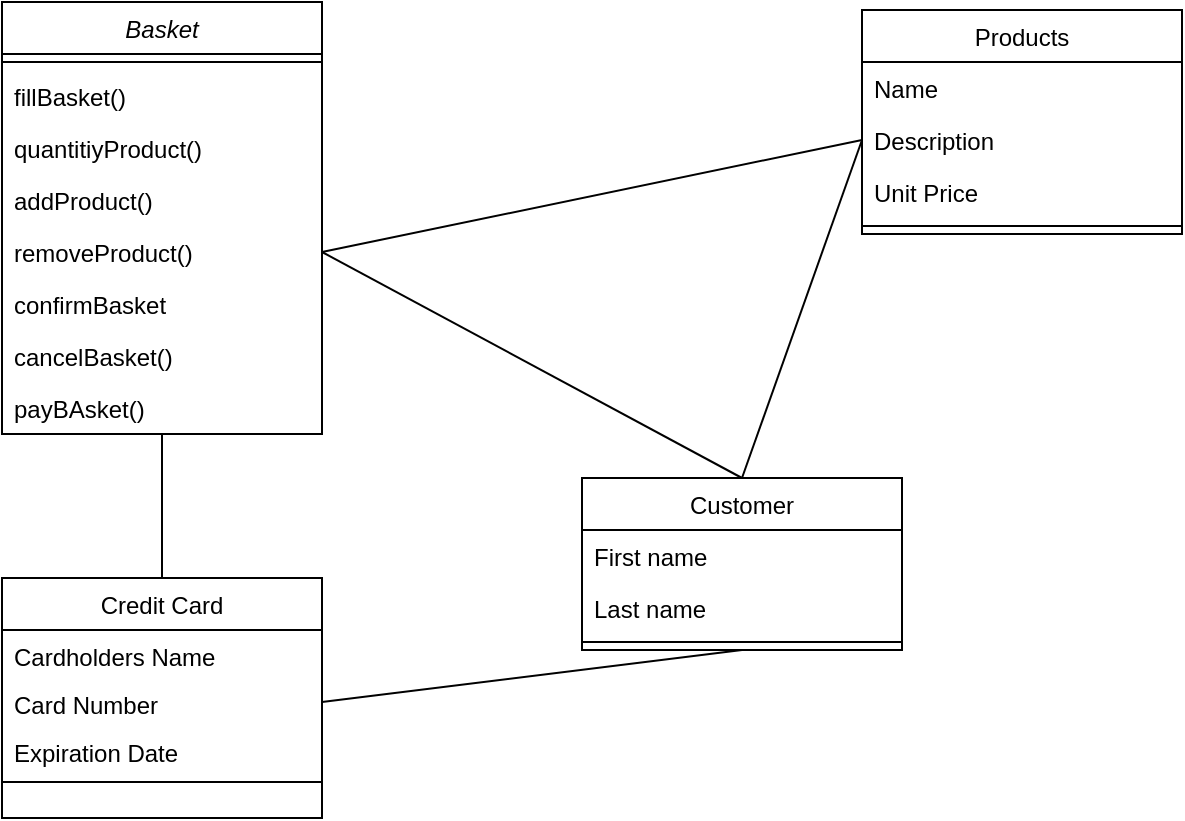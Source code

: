<mxfile version="20.5.3" type="github">
  <diagram id="V6__2E8lryWFU6AOz-hY" name="Page-1">
    <mxGraphModel dx="848" dy="534" grid="1" gridSize="10" guides="1" tooltips="1" connect="1" arrows="1" fold="1" page="1" pageScale="1" pageWidth="850" pageHeight="1100" math="0" shadow="0">
      <root>
        <mxCell id="0" />
        <mxCell id="1" parent="0" />
        <mxCell id="xw2OxD0ISj9zIhtmK7gy-1" value="Basket" style="swimlane;fontStyle=2;align=center;verticalAlign=top;childLayout=stackLayout;horizontal=1;startSize=26;horizontalStack=0;resizeParent=1;resizeLast=0;collapsible=1;marginBottom=0;rounded=0;shadow=0;strokeWidth=1;" vertex="1" parent="1">
          <mxGeometry x="50" y="112" width="160" height="216" as="geometry">
            <mxRectangle x="230" y="140" width="160" height="26" as="alternateBounds" />
          </mxGeometry>
        </mxCell>
        <mxCell id="xw2OxD0ISj9zIhtmK7gy-3" value="" style="line;html=1;strokeWidth=1;align=left;verticalAlign=middle;spacingTop=-1;spacingLeft=3;spacingRight=3;rotatable=0;labelPosition=right;points=[];portConstraint=eastwest;" vertex="1" parent="xw2OxD0ISj9zIhtmK7gy-1">
          <mxGeometry y="26" width="160" height="8" as="geometry" />
        </mxCell>
        <mxCell id="xw2OxD0ISj9zIhtmK7gy-4" value="fillBasket()" style="text;align=left;verticalAlign=top;spacingLeft=4;spacingRight=4;overflow=hidden;rotatable=0;points=[[0,0.5],[1,0.5]];portConstraint=eastwest;" vertex="1" parent="xw2OxD0ISj9zIhtmK7gy-1">
          <mxGeometry y="34" width="160" height="26" as="geometry" />
        </mxCell>
        <mxCell id="xw2OxD0ISj9zIhtmK7gy-45" value="quantitiyProduct()" style="text;align=left;verticalAlign=top;spacingLeft=4;spacingRight=4;overflow=hidden;rotatable=0;points=[[0,0.5],[1,0.5]];portConstraint=eastwest;" vertex="1" parent="xw2OxD0ISj9zIhtmK7gy-1">
          <mxGeometry y="60" width="160" height="26" as="geometry" />
        </mxCell>
        <mxCell id="xw2OxD0ISj9zIhtmK7gy-58" value="addProduct()" style="text;align=left;verticalAlign=top;spacingLeft=4;spacingRight=4;overflow=hidden;rotatable=0;points=[[0,0.5],[1,0.5]];portConstraint=eastwest;" vertex="1" parent="xw2OxD0ISj9zIhtmK7gy-1">
          <mxGeometry y="86" width="160" height="26" as="geometry" />
        </mxCell>
        <mxCell id="xw2OxD0ISj9zIhtmK7gy-51" value="removeProduct()" style="text;align=left;verticalAlign=top;spacingLeft=4;spacingRight=4;overflow=hidden;rotatable=0;points=[[0,0.5],[1,0.5]];portConstraint=eastwest;" vertex="1" parent="xw2OxD0ISj9zIhtmK7gy-1">
          <mxGeometry y="112" width="160" height="26" as="geometry" />
        </mxCell>
        <mxCell id="xw2OxD0ISj9zIhtmK7gy-64" value="confirmBasket" style="text;align=left;verticalAlign=top;spacingLeft=4;spacingRight=4;overflow=hidden;rotatable=0;points=[[0,0.5],[1,0.5]];portConstraint=eastwest;" vertex="1" parent="xw2OxD0ISj9zIhtmK7gy-1">
          <mxGeometry y="138" width="160" height="26" as="geometry" />
        </mxCell>
        <mxCell id="xw2OxD0ISj9zIhtmK7gy-65" value="cancelBasket()" style="text;align=left;verticalAlign=top;spacingLeft=4;spacingRight=4;overflow=hidden;rotatable=0;points=[[0,0.5],[1,0.5]];portConstraint=eastwest;" vertex="1" parent="xw2OxD0ISj9zIhtmK7gy-1">
          <mxGeometry y="164" width="160" height="26" as="geometry" />
        </mxCell>
        <mxCell id="xw2OxD0ISj9zIhtmK7gy-70" value="payBAsket()" style="text;align=left;verticalAlign=top;spacingLeft=4;spacingRight=4;overflow=hidden;rotatable=0;points=[[0,0.5],[1,0.5]];portConstraint=eastwest;" vertex="1" parent="xw2OxD0ISj9zIhtmK7gy-1">
          <mxGeometry y="190" width="160" height="26" as="geometry" />
        </mxCell>
        <mxCell id="xw2OxD0ISj9zIhtmK7gy-16" value="Products" style="swimlane;fontStyle=0;align=center;verticalAlign=top;childLayout=stackLayout;horizontal=1;startSize=26;horizontalStack=0;resizeParent=1;resizeLast=0;collapsible=1;marginBottom=0;rounded=0;shadow=0;strokeWidth=1;" vertex="1" parent="1">
          <mxGeometry x="480.0" y="116" width="160" height="112" as="geometry">
            <mxRectangle x="340" y="380" width="170" height="26" as="alternateBounds" />
          </mxGeometry>
        </mxCell>
        <mxCell id="xw2OxD0ISj9zIhtmK7gy-17" value="Name " style="text;align=left;verticalAlign=top;spacingLeft=4;spacingRight=4;overflow=hidden;rotatable=0;points=[[0,0.5],[1,0.5]];portConstraint=eastwest;" vertex="1" parent="xw2OxD0ISj9zIhtmK7gy-16">
          <mxGeometry y="26" width="160" height="26" as="geometry" />
        </mxCell>
        <mxCell id="xw2OxD0ISj9zIhtmK7gy-43" value="Description" style="text;align=left;verticalAlign=top;spacingLeft=4;spacingRight=4;overflow=hidden;rotatable=0;points=[[0,0.5],[1,0.5]];portConstraint=eastwest;" vertex="1" parent="xw2OxD0ISj9zIhtmK7gy-16">
          <mxGeometry y="52" width="160" height="26" as="geometry" />
        </mxCell>
        <mxCell id="xw2OxD0ISj9zIhtmK7gy-18" value="Unit Price" style="text;align=left;verticalAlign=top;spacingLeft=4;spacingRight=4;overflow=hidden;rotatable=0;points=[[0,0.5],[1,0.5]];portConstraint=eastwest;" vertex="1" parent="xw2OxD0ISj9zIhtmK7gy-16">
          <mxGeometry y="78" width="160" height="26" as="geometry" />
        </mxCell>
        <mxCell id="xw2OxD0ISj9zIhtmK7gy-19" value="" style="line;html=1;strokeWidth=1;align=left;verticalAlign=middle;spacingTop=-1;spacingLeft=3;spacingRight=3;rotatable=0;labelPosition=right;points=[];portConstraint=eastwest;" vertex="1" parent="xw2OxD0ISj9zIhtmK7gy-16">
          <mxGeometry y="104" width="160" height="8" as="geometry" />
        </mxCell>
        <mxCell id="xw2OxD0ISj9zIhtmK7gy-28" value="Customer" style="swimlane;fontStyle=0;align=center;verticalAlign=top;childLayout=stackLayout;horizontal=1;startSize=26;horizontalStack=0;resizeParent=1;resizeLast=0;collapsible=1;marginBottom=0;rounded=0;shadow=0;strokeWidth=1;" vertex="1" parent="1">
          <mxGeometry x="340" y="350" width="160" height="86" as="geometry">
            <mxRectangle x="340" y="380" width="170" height="26" as="alternateBounds" />
          </mxGeometry>
        </mxCell>
        <mxCell id="xw2OxD0ISj9zIhtmK7gy-2" value="First name" style="text;align=left;verticalAlign=top;spacingLeft=4;spacingRight=4;overflow=hidden;rotatable=0;points=[[0,0.5],[1,0.5]];portConstraint=eastwest;" vertex="1" parent="xw2OxD0ISj9zIhtmK7gy-28">
          <mxGeometry y="26" width="160" height="26" as="geometry" />
        </mxCell>
        <mxCell id="xw2OxD0ISj9zIhtmK7gy-67" value="Last name" style="text;align=left;verticalAlign=top;spacingLeft=4;spacingRight=4;overflow=hidden;rotatable=0;points=[[0,0.5],[1,0.5]];portConstraint=eastwest;" vertex="1" parent="xw2OxD0ISj9zIhtmK7gy-28">
          <mxGeometry y="52" width="160" height="26" as="geometry" />
        </mxCell>
        <mxCell id="xw2OxD0ISj9zIhtmK7gy-29" value="" style="line;html=1;strokeWidth=1;align=left;verticalAlign=middle;spacingTop=-1;spacingLeft=3;spacingRight=3;rotatable=0;labelPosition=right;points=[];portConstraint=eastwest;" vertex="1" parent="xw2OxD0ISj9zIhtmK7gy-28">
          <mxGeometry y="78" width="160" height="8" as="geometry" />
        </mxCell>
        <mxCell id="xw2OxD0ISj9zIhtmK7gy-30" value="" style="endArrow=none;html=1;rounded=0;exitX=0.5;exitY=0;exitDx=0;exitDy=0;entryX=1;entryY=0.5;entryDx=0;entryDy=0;" edge="1" parent="1" source="xw2OxD0ISj9zIhtmK7gy-28" target="xw2OxD0ISj9zIhtmK7gy-51">
          <mxGeometry width="50" height="50" relative="1" as="geometry">
            <mxPoint x="310" y="260" as="sourcePoint" />
            <mxPoint x="310" y="210" as="targetPoint" />
          </mxGeometry>
        </mxCell>
        <mxCell id="xw2OxD0ISj9zIhtmK7gy-42" value="" style="endArrow=none;html=1;rounded=0;entryX=0;entryY=0.5;entryDx=0;entryDy=0;exitX=1;exitY=0.5;exitDx=0;exitDy=0;" edge="1" parent="1" source="xw2OxD0ISj9zIhtmK7gy-51" target="xw2OxD0ISj9zIhtmK7gy-43">
          <mxGeometry width="50" height="50" relative="1" as="geometry">
            <mxPoint x="400" y="135" as="sourcePoint" />
            <mxPoint x="470" y="135" as="targetPoint" />
          </mxGeometry>
        </mxCell>
        <mxCell id="xw2OxD0ISj9zIhtmK7gy-44" value="" style="endArrow=none;html=1;rounded=0;exitX=0.5;exitY=0;exitDx=0;exitDy=0;entryX=0;entryY=0.5;entryDx=0;entryDy=0;" edge="1" parent="1" source="xw2OxD0ISj9zIhtmK7gy-28" target="xw2OxD0ISj9zIhtmK7gy-43">
          <mxGeometry width="50" height="50" relative="1" as="geometry">
            <mxPoint x="400" y="300" as="sourcePoint" />
            <mxPoint x="450" y="250" as="targetPoint" />
          </mxGeometry>
        </mxCell>
        <mxCell id="xw2OxD0ISj9zIhtmK7gy-59" value="Credit Card" style="swimlane;fontStyle=0;align=center;verticalAlign=top;childLayout=stackLayout;horizontal=1;startSize=26;horizontalStack=0;resizeParent=1;resizeLast=0;collapsible=1;marginBottom=0;rounded=0;shadow=0;strokeWidth=1;" vertex="1" parent="1">
          <mxGeometry x="50" y="400" width="160" height="120" as="geometry">
            <mxRectangle x="340" y="380" width="170" height="26" as="alternateBounds" />
          </mxGeometry>
        </mxCell>
        <mxCell id="xw2OxD0ISj9zIhtmK7gy-61" value="Cardholders Name" style="text;align=left;verticalAlign=top;spacingLeft=4;spacingRight=4;overflow=hidden;rotatable=0;points=[[0,0.5],[1,0.5]];portConstraint=eastwest;" vertex="1" parent="xw2OxD0ISj9zIhtmK7gy-59">
          <mxGeometry y="26" width="160" height="24" as="geometry" />
        </mxCell>
        <mxCell id="xw2OxD0ISj9zIhtmK7gy-63" value="Card Number" style="text;align=left;verticalAlign=top;spacingLeft=4;spacingRight=4;overflow=hidden;rotatable=0;points=[[0,0.5],[1,0.5]];portConstraint=eastwest;" vertex="1" parent="xw2OxD0ISj9zIhtmK7gy-59">
          <mxGeometry y="50" width="160" height="24" as="geometry" />
        </mxCell>
        <mxCell id="xw2OxD0ISj9zIhtmK7gy-62" value="Expiration Date" style="text;align=left;verticalAlign=top;spacingLeft=4;spacingRight=4;overflow=hidden;rotatable=0;points=[[0,0.5],[1,0.5]];portConstraint=eastwest;" vertex="1" parent="xw2OxD0ISj9zIhtmK7gy-59">
          <mxGeometry y="74" width="160" height="24" as="geometry" />
        </mxCell>
        <mxCell id="xw2OxD0ISj9zIhtmK7gy-60" value="" style="line;html=1;strokeWidth=1;align=left;verticalAlign=middle;spacingTop=-1;spacingLeft=3;spacingRight=3;rotatable=0;labelPosition=right;points=[];portConstraint=eastwest;" vertex="1" parent="xw2OxD0ISj9zIhtmK7gy-59">
          <mxGeometry y="98" width="160" height="8" as="geometry" />
        </mxCell>
        <mxCell id="xw2OxD0ISj9zIhtmK7gy-68" value="" style="endArrow=none;html=1;rounded=0;exitX=1;exitY=0.5;exitDx=0;exitDy=0;entryX=0.5;entryY=1;entryDx=0;entryDy=0;" edge="1" parent="1" source="xw2OxD0ISj9zIhtmK7gy-63" target="xw2OxD0ISj9zIhtmK7gy-28">
          <mxGeometry width="50" height="50" relative="1" as="geometry">
            <mxPoint x="400" y="300" as="sourcePoint" />
            <mxPoint x="450" y="250" as="targetPoint" />
          </mxGeometry>
        </mxCell>
        <mxCell id="xw2OxD0ISj9zIhtmK7gy-69" value="" style="endArrow=none;html=1;rounded=0;exitX=0.5;exitY=0;exitDx=0;exitDy=0;entryX=0.5;entryY=1;entryDx=0;entryDy=0;" edge="1" parent="1" source="xw2OxD0ISj9zIhtmK7gy-59" target="xw2OxD0ISj9zIhtmK7gy-1">
          <mxGeometry width="50" height="50" relative="1" as="geometry">
            <mxPoint x="400" y="300" as="sourcePoint" />
            <mxPoint x="450" y="250" as="targetPoint" />
          </mxGeometry>
        </mxCell>
      </root>
    </mxGraphModel>
  </diagram>
</mxfile>
